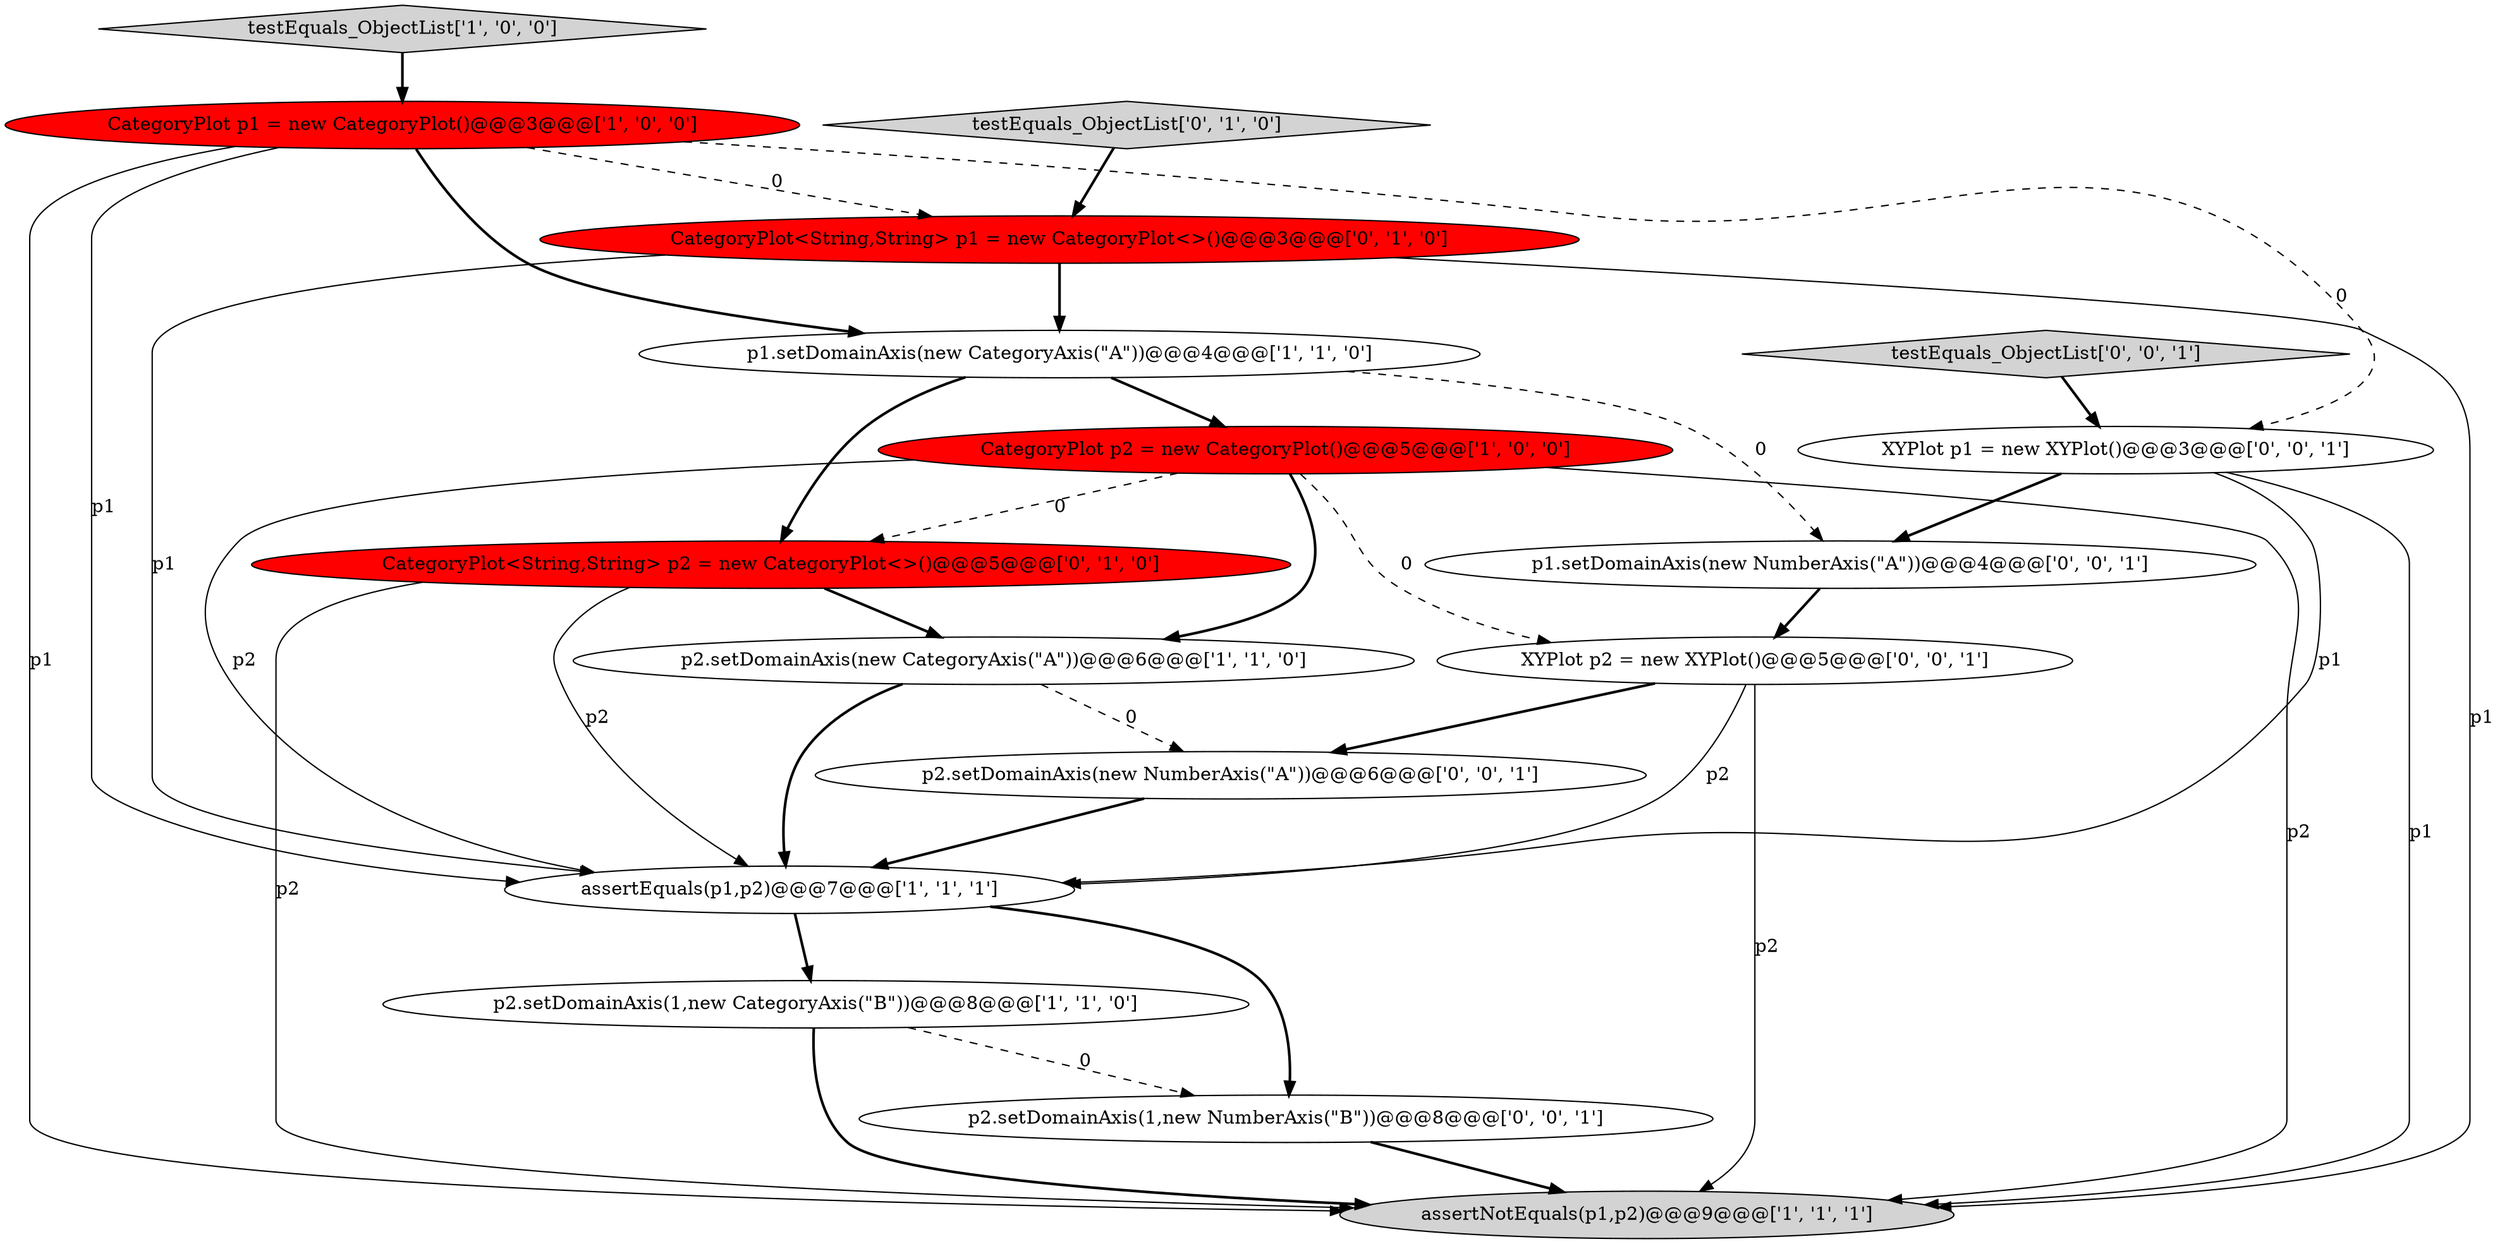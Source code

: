 digraph {
9 [style = filled, label = "CategoryPlot<String,String> p1 = new CategoryPlot<>()@@@3@@@['0', '1', '0']", fillcolor = red, shape = ellipse image = "AAA1AAABBB2BBB"];
13 [style = filled, label = "XYPlot p1 = new XYPlot()@@@3@@@['0', '0', '1']", fillcolor = white, shape = ellipse image = "AAA0AAABBB3BBB"];
5 [style = filled, label = "p1.setDomainAxis(new CategoryAxis(\"A\"))@@@4@@@['1', '1', '0']", fillcolor = white, shape = ellipse image = "AAA0AAABBB1BBB"];
1 [style = filled, label = "testEquals_ObjectList['1', '0', '0']", fillcolor = lightgray, shape = diamond image = "AAA0AAABBB1BBB"];
6 [style = filled, label = "p2.setDomainAxis(1,new CategoryAxis(\"B\"))@@@8@@@['1', '1', '0']", fillcolor = white, shape = ellipse image = "AAA0AAABBB1BBB"];
10 [style = filled, label = "CategoryPlot<String,String> p2 = new CategoryPlot<>()@@@5@@@['0', '1', '0']", fillcolor = red, shape = ellipse image = "AAA1AAABBB2BBB"];
7 [style = filled, label = "CategoryPlot p1 = new CategoryPlot()@@@3@@@['1', '0', '0']", fillcolor = red, shape = ellipse image = "AAA1AAABBB1BBB"];
8 [style = filled, label = "testEquals_ObjectList['0', '1', '0']", fillcolor = lightgray, shape = diamond image = "AAA0AAABBB2BBB"];
12 [style = filled, label = "testEquals_ObjectList['0', '0', '1']", fillcolor = lightgray, shape = diamond image = "AAA0AAABBB3BBB"];
0 [style = filled, label = "p2.setDomainAxis(new CategoryAxis(\"A\"))@@@6@@@['1', '1', '0']", fillcolor = white, shape = ellipse image = "AAA0AAABBB1BBB"];
14 [style = filled, label = "XYPlot p2 = new XYPlot()@@@5@@@['0', '0', '1']", fillcolor = white, shape = ellipse image = "AAA0AAABBB3BBB"];
16 [style = filled, label = "p2.setDomainAxis(new NumberAxis(\"A\"))@@@6@@@['0', '0', '1']", fillcolor = white, shape = ellipse image = "AAA0AAABBB3BBB"];
3 [style = filled, label = "assertNotEquals(p1,p2)@@@9@@@['1', '1', '1']", fillcolor = lightgray, shape = ellipse image = "AAA0AAABBB1BBB"];
11 [style = filled, label = "p1.setDomainAxis(new NumberAxis(\"A\"))@@@4@@@['0', '0', '1']", fillcolor = white, shape = ellipse image = "AAA0AAABBB3BBB"];
15 [style = filled, label = "p2.setDomainAxis(1,new NumberAxis(\"B\"))@@@8@@@['0', '0', '1']", fillcolor = white, shape = ellipse image = "AAA0AAABBB3BBB"];
4 [style = filled, label = "assertEquals(p1,p2)@@@7@@@['1', '1', '1']", fillcolor = white, shape = ellipse image = "AAA0AAABBB1BBB"];
2 [style = filled, label = "CategoryPlot p2 = new CategoryPlot()@@@5@@@['1', '0', '0']", fillcolor = red, shape = ellipse image = "AAA1AAABBB1BBB"];
14->16 [style = bold, label=""];
6->3 [style = bold, label=""];
5->10 [style = bold, label=""];
9->4 [style = solid, label="p1"];
11->14 [style = bold, label=""];
4->6 [style = bold, label=""];
4->15 [style = bold, label=""];
0->16 [style = dashed, label="0"];
10->3 [style = solid, label="p2"];
7->3 [style = solid, label="p1"];
15->3 [style = bold, label=""];
13->3 [style = solid, label="p1"];
1->7 [style = bold, label=""];
13->11 [style = bold, label=""];
2->10 [style = dashed, label="0"];
2->3 [style = solid, label="p2"];
12->13 [style = bold, label=""];
5->2 [style = bold, label=""];
7->5 [style = bold, label=""];
2->0 [style = bold, label=""];
14->4 [style = solid, label="p2"];
7->4 [style = solid, label="p1"];
2->14 [style = dashed, label="0"];
5->11 [style = dashed, label="0"];
2->4 [style = solid, label="p2"];
0->4 [style = bold, label=""];
10->4 [style = solid, label="p2"];
14->3 [style = solid, label="p2"];
7->9 [style = dashed, label="0"];
6->15 [style = dashed, label="0"];
13->4 [style = solid, label="p1"];
10->0 [style = bold, label=""];
8->9 [style = bold, label=""];
7->13 [style = dashed, label="0"];
9->5 [style = bold, label=""];
16->4 [style = bold, label=""];
9->3 [style = solid, label="p1"];
}
